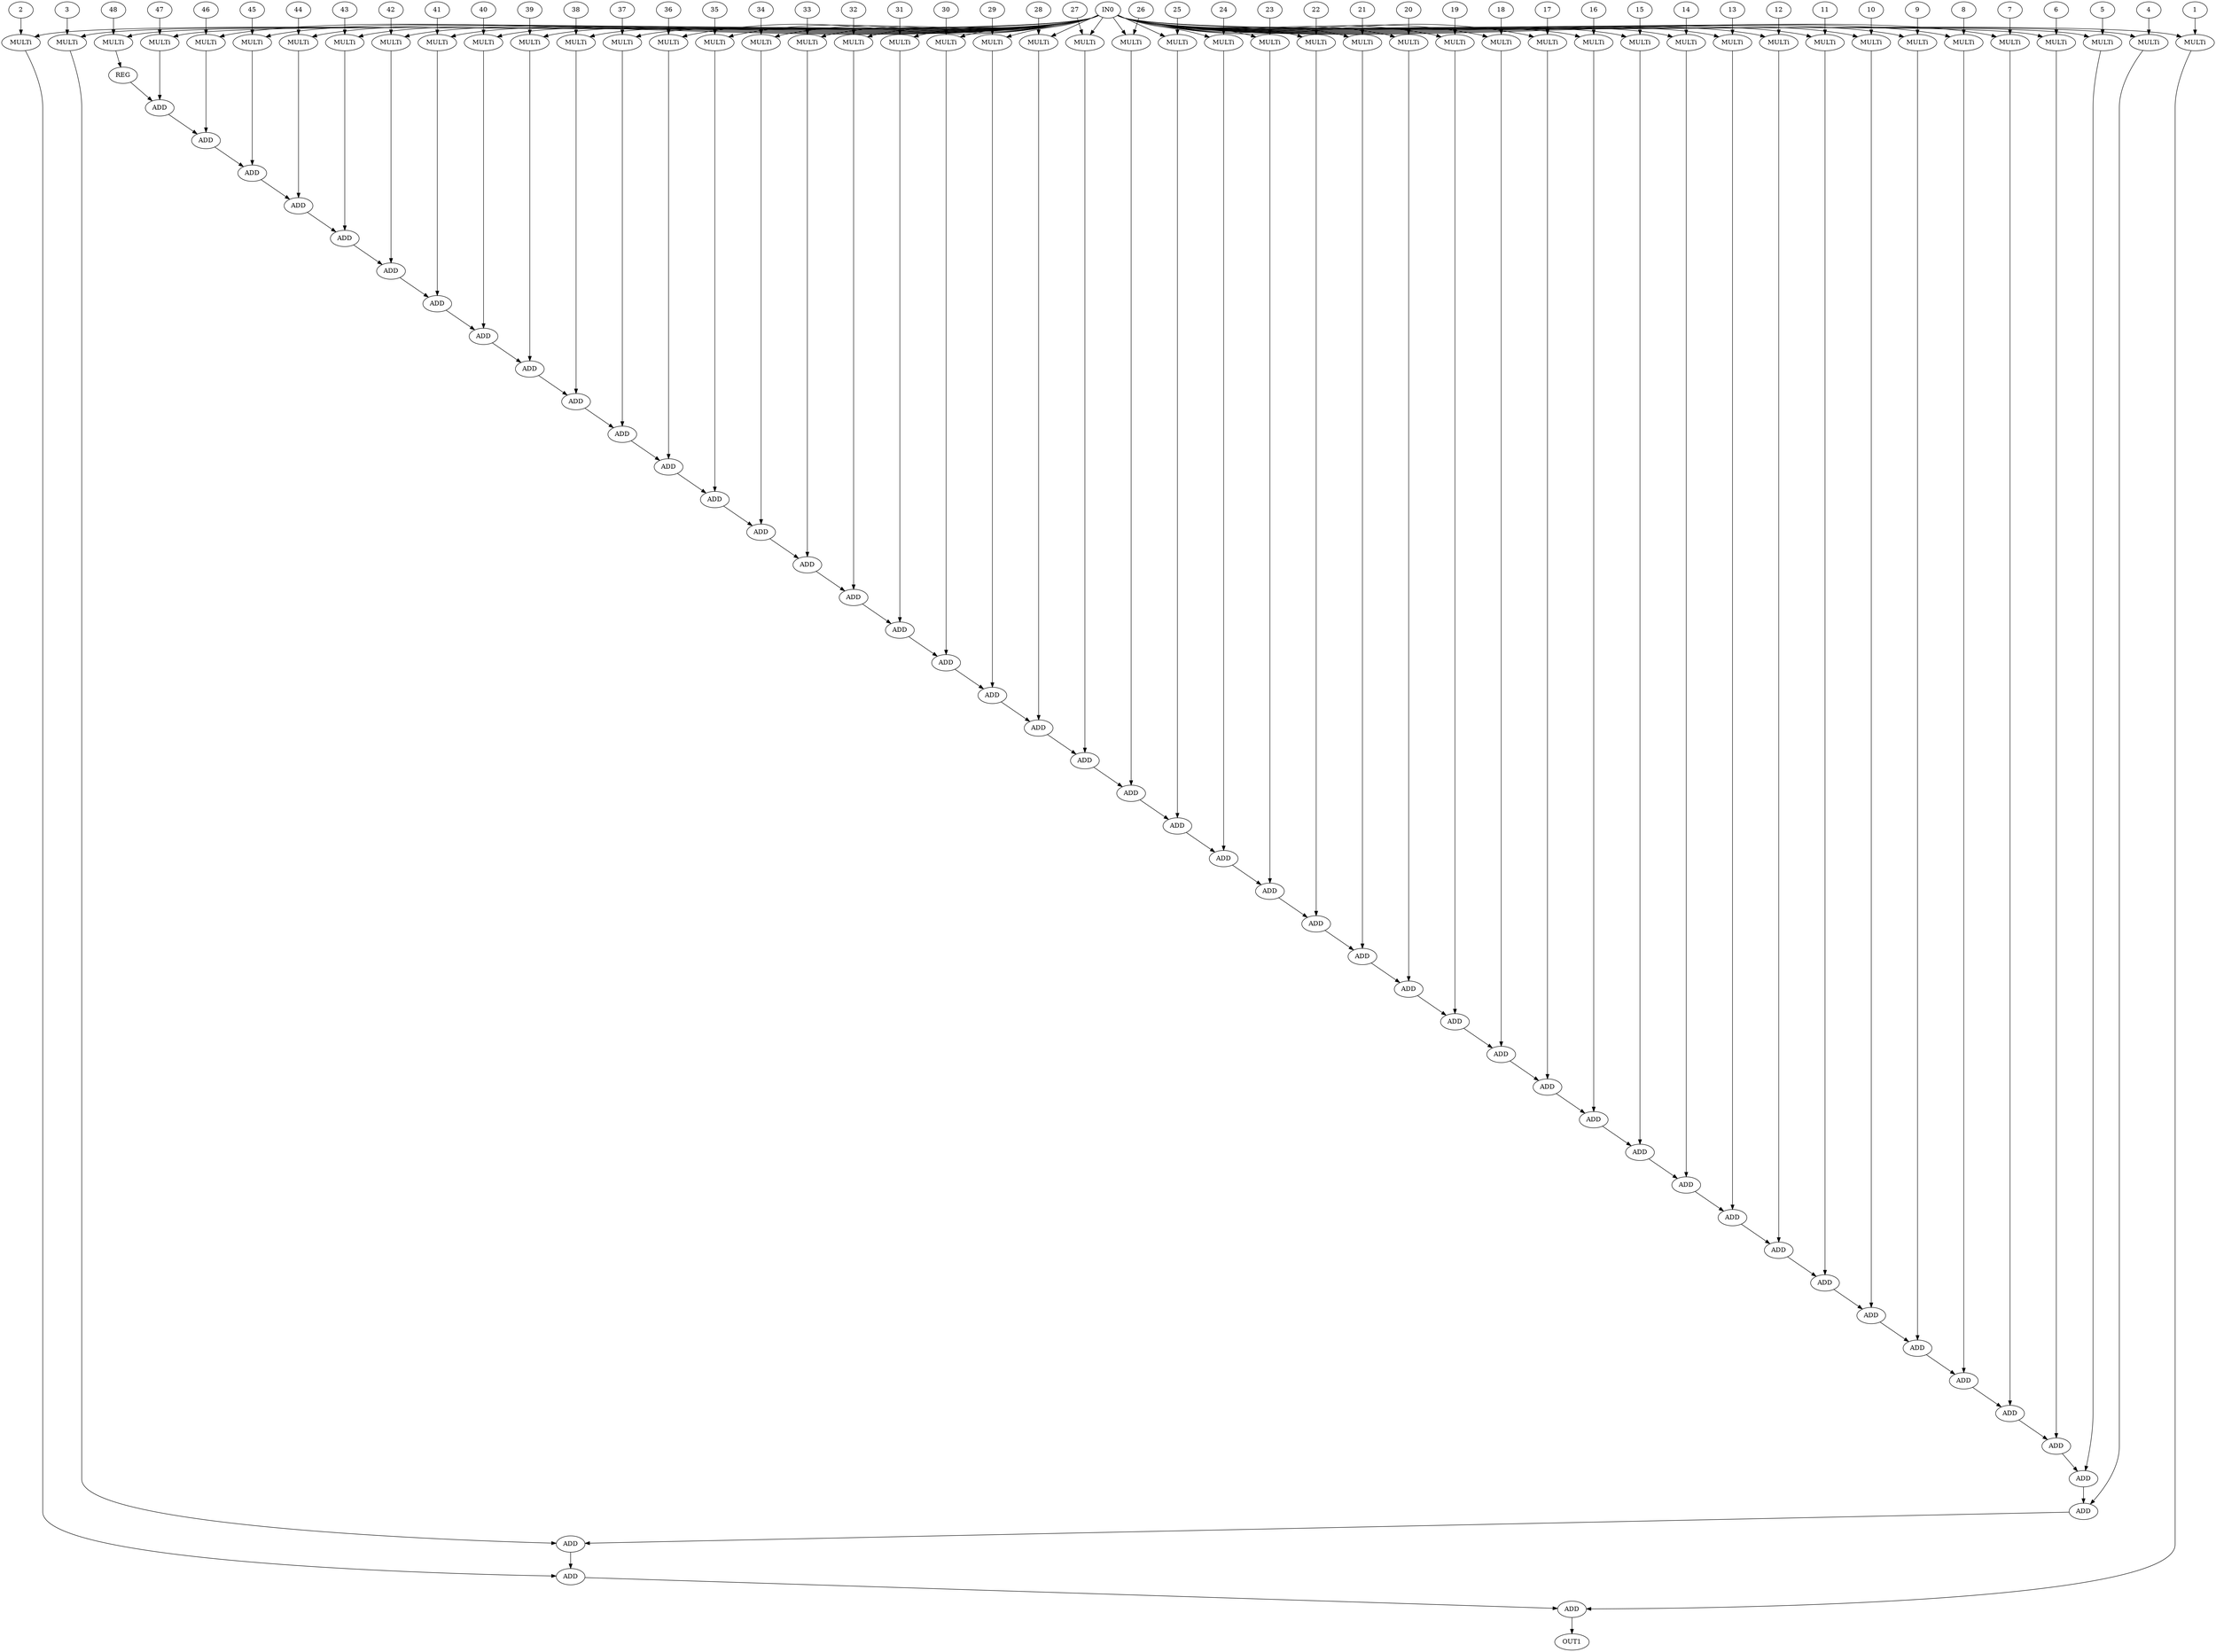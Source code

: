 digraph fir{
 0 [ label = IN0 ]
 1 [ label = OUT1 ]
 2 [ label = MULTi, VALUE = 48]
 "2.48"[ label = 48 ]
 3 [ label = REG]
 4 [ label = MULTi, VALUE = 47]
 "4.47"[ label = 47 ]
 5 [ label = ADD]
 6 [ label = MULTi, VALUE = 46]
 "6.46"[ label = 46 ]
 7 [ label = ADD]
 8 [ label = MULTi, VALUE = 45]
 "8.45"[ label = 45 ]
 9 [ label = ADD]
 10 [ label = MULTi, VALUE = 44]
 "10.44"[ label = 44 ]
 11 [ label = ADD]
 12 [ label = MULTi, VALUE = 43]
 "12.43"[ label = 43 ]
 13 [ label = ADD]
 14 [ label = MULTi, VALUE = 42]
 "14.42"[ label = 42 ]
 15 [ label = ADD]
 16 [ label = MULTi, VALUE = 41]
 "16.41"[ label = 41 ]
 17 [ label = ADD]
 18 [ label = MULTi, VALUE = 40]
 "18.40"[ label = 40 ]
 19 [ label = ADD]
 20 [ label = MULTi, VALUE = 39]
 "20.39"[ label = 39 ]
 21 [ label = ADD]
 22 [ label = MULTi, VALUE = 38]
 "22.38"[ label = 38 ]
 23 [ label = ADD]
 24 [ label = MULTi, VALUE = 37]
 "24.37"[ label = 37 ]
 25 [ label = ADD]
 26 [ label = MULTi, VALUE = 36]
 "26.36"[ label = 36 ]
 27 [ label = ADD]
 28 [ label = MULTi, VALUE = 35]
 "28.35"[ label = 35 ]
 29 [ label = ADD]
 30 [ label = MULTi, VALUE = 34]
 "30.34"[ label = 34 ]
 31 [ label = ADD]
 32 [ label = MULTi, VALUE = 33]
 "32.33"[ label = 33 ]
 33 [ label = ADD]
 34 [ label = MULTi, VALUE = 32]
 "34.32"[ label = 32 ]
 35 [ label = ADD]
 36 [ label = MULTi, VALUE = 31]
 "36.31"[ label = 31 ]
 37 [ label = ADD]
 38 [ label = MULTi, VALUE = 30]
 "38.30"[ label = 30 ]
 39 [ label = ADD]
 40 [ label = MULTi, VALUE = 29]
 "40.29"[ label = 29 ]
 41 [ label = ADD]
 42 [ label = MULTi, VALUE = 28]
 "42.28"[ label = 28 ]
 43 [ label = ADD]
 44 [ label = MULTi, VALUE = 27]
 "44.27"[ label = 27 ]
 45 [ label = ADD]
 46 [ label = MULTi, VALUE = 26]
 "46.26"[ label = 26 ]
 47 [ label = ADD]
 48 [ label = MULTi, VALUE = 25]
 "48.25"[ label = 25 ]
 49 [ label = ADD]
 50 [ label = MULTi, VALUE = 24]
 "50.24"[ label = 24 ]
 51 [ label = ADD]
 52 [ label = MULTi, VALUE = 23]
 "52.23"[ label = 23 ]
 53 [ label = ADD]
 54 [ label = MULTi, VALUE = 22]
 "54.22"[ label = 22 ]
 55 [ label = ADD]
 56 [ label = MULTi, VALUE = 21]
 "56.21"[ label = 21 ]
 57 [ label = ADD]
 58 [ label = MULTi, VALUE = 20]
 "58.20"[ label = 20 ]
 59 [ label = ADD]
 60 [ label = MULTi, VALUE = 19]
 "60.19"[ label = 19 ]
 61 [ label = ADD]
 62 [ label = MULTi, VALUE = 18]
 "62.18"[ label = 18 ]
 63 [ label = ADD]
 64 [ label = MULTi, VALUE = 17]
 "64.17"[ label = 17 ]
 65 [ label = ADD]
 66 [ label = MULTi, VALUE = 16]
 "66.16"[ label = 16 ]
 67 [ label = ADD]
 68 [ label = MULTi, VALUE = 15]
 "68.15"[ label = 15 ]
 69 [ label = ADD]
 70 [ label = MULTi, VALUE = 14]
 "70.14"[ label = 14 ]
 71 [ label = ADD]
 72 [ label = MULTi, VALUE = 13]
 "72.13"[ label = 13 ]
 73 [ label = ADD]
 74 [ label = MULTi, VALUE = 12]
 "74.12"[ label = 12 ]
 75 [ label = ADD]
 76 [ label = MULTi, VALUE = 11]
 "76.11"[ label = 11 ]
 77 [ label = ADD]
 78 [ label = MULTi, VALUE = 10]
 "78.10"[ label = 10 ]
 79 [ label = ADD]
 80 [ label = MULTi, VALUE = 9]
 "80.9"[ label = 9 ]
 81 [ label = ADD]
 82 [ label = MULTi, VALUE = 8]
 "82.8"[ label = 8 ]
 83 [ label = ADD]
 84 [ label = MULTi, VALUE = 7]
 "84.7"[ label = 7 ]
 85 [ label = ADD]
 86 [ label = MULTi, VALUE = 6]
 "86.6"[ label = 6 ]
 87 [ label = ADD]
 88 [ label = MULTi, VALUE = 5]
 "88.5"[ label = 5 ]
 89 [ label = ADD]
 90 [ label = MULTi, VALUE = 4]
 "90.4"[ label = 4 ]
 91 [ label = ADD]
 92 [ label = MULTi, VALUE = 3]
 "92.3"[ label = 3 ]
 93 [ label = ADD]
 94 [ label = MULTi, VALUE = 2]
 "94.2"[ label = 2 ]
 95 [ label = ADD]
 96 [ label = MULTi, VALUE = 1]
 "96.1"[ label = 1 ]
 97 [ label = ADD]
 0 -> 2
 0 -> 4
 0 -> 6
 0 -> 8
 0 -> 10
 0 -> 12
 0 -> 14
 0 -> 16
 0 -> 18
 0 -> 20
 0 -> 22
 0 -> 24
 0 -> 26
 0 -> 28
 0 -> 30
 0 -> 32
 0 -> 34
 0 -> 36
 0 -> 38
 0 -> 40
 0 -> 42
 0 -> 44
 0 -> 46
 0 -> 48
 0 -> 50
 0 -> 52
 0 -> 54
 0 -> 56
 0 -> 58
 0 -> 60
 0 -> 62
 0 -> 64
 0 -> 66
 0 -> 68
 0 -> 70
 0 -> 72
 0 -> 74
 0 -> 76
 0 -> 78
 0 -> 80
 0 -> 82
 0 -> 84
 0 -> 86
 0 -> 88
 0 -> 90
 0 -> 92
 0 -> 94
 0 -> 96
 "2.48" -> 2
 2 -> 3
 3 -> 5
 "4.47" -> 4
 4 -> 5
 5 -> 7
 "6.46" -> 6
 6 -> 7
 7 -> 9
 "8.45" -> 8
 8 -> 9
 9 -> 11
 "10.44" -> 10
 10 -> 11
 11 -> 13
 "12.43" -> 12
 12 -> 13
 13 -> 15
 "14.42" -> 14
 14 -> 15
 15 -> 17
 "16.41" -> 16
 16 -> 17
 17 -> 19
 "18.40" -> 18
 18 -> 19
 19 -> 21
 "20.39" -> 20
 20 -> 21
 21 -> 23
 "22.38" -> 22
 22 -> 23
 23 -> 25
 "24.37" -> 24
 24 -> 25
 25 -> 27
 "26.36" -> 26
 26 -> 27
 27 -> 29
 "28.35" -> 28
 28 -> 29
 29 -> 31
 "30.34" -> 30
 30 -> 31
 31 -> 33
 "32.33" -> 32
 32 -> 33
 33 -> 35
 "34.32" -> 34
 34 -> 35
 35 -> 37
 "36.31" -> 36
 36 -> 37
 37 -> 39
 "38.30" -> 38
 38 -> 39
 39 -> 41
 "40.29" -> 40
 40 -> 41
 41 -> 43
 "42.28" -> 42
 42 -> 43
 43 -> 45
 "44.27" -> 44
 44 -> 45
 45 -> 47
 "46.26" -> 46
 46 -> 47
 47 -> 49
 "48.25" -> 48
 48 -> 49
 49 -> 51
 "50.24" -> 50
 50 -> 51
 51 -> 53
 "52.23" -> 52
 52 -> 53
 53 -> 55
 "54.22" -> 54
 54 -> 55
 55 -> 57
 "56.21" -> 56
 56 -> 57
 57 -> 59
 "58.20" -> 58
 58 -> 59
 59 -> 61
 "60.19" -> 60
 60 -> 61
 61 -> 63
 "62.18" -> 62
 62 -> 63
 63 -> 65
 "64.17" -> 64
 64 -> 65
 65 -> 67
 "66.16" -> 66
 66 -> 67
 67 -> 69
 "68.15" -> 68
 68 -> 69
 69 -> 71
 "70.14" -> 70
 70 -> 71
 71 -> 73
 "72.13" -> 72
 72 -> 73
 73 -> 75
 "74.12" -> 74
 74 -> 75
 75 -> 77
 "76.11" -> 76
 76 -> 77
 77 -> 79
 "78.10" -> 78
 78 -> 79
 79 -> 81
 "80.9" -> 80
 80 -> 81
 81 -> 83
 "82.8" -> 82
 82 -> 83
 83 -> 85
 "84.7" -> 84
 84 -> 85
 85 -> 87
 "86.6" -> 86
 86 -> 87
 87 -> 89
 "88.5" -> 88
 88 -> 89
 89 -> 91
 "90.4" -> 90
 90 -> 91
 91 -> 93
 "92.3" -> 92
 92 -> 93
 93 -> 95
 "94.2" -> 94
 94 -> 95
 95 -> 97
 "96.1" -> 96
 96 -> 97
 97 -> 1
}
